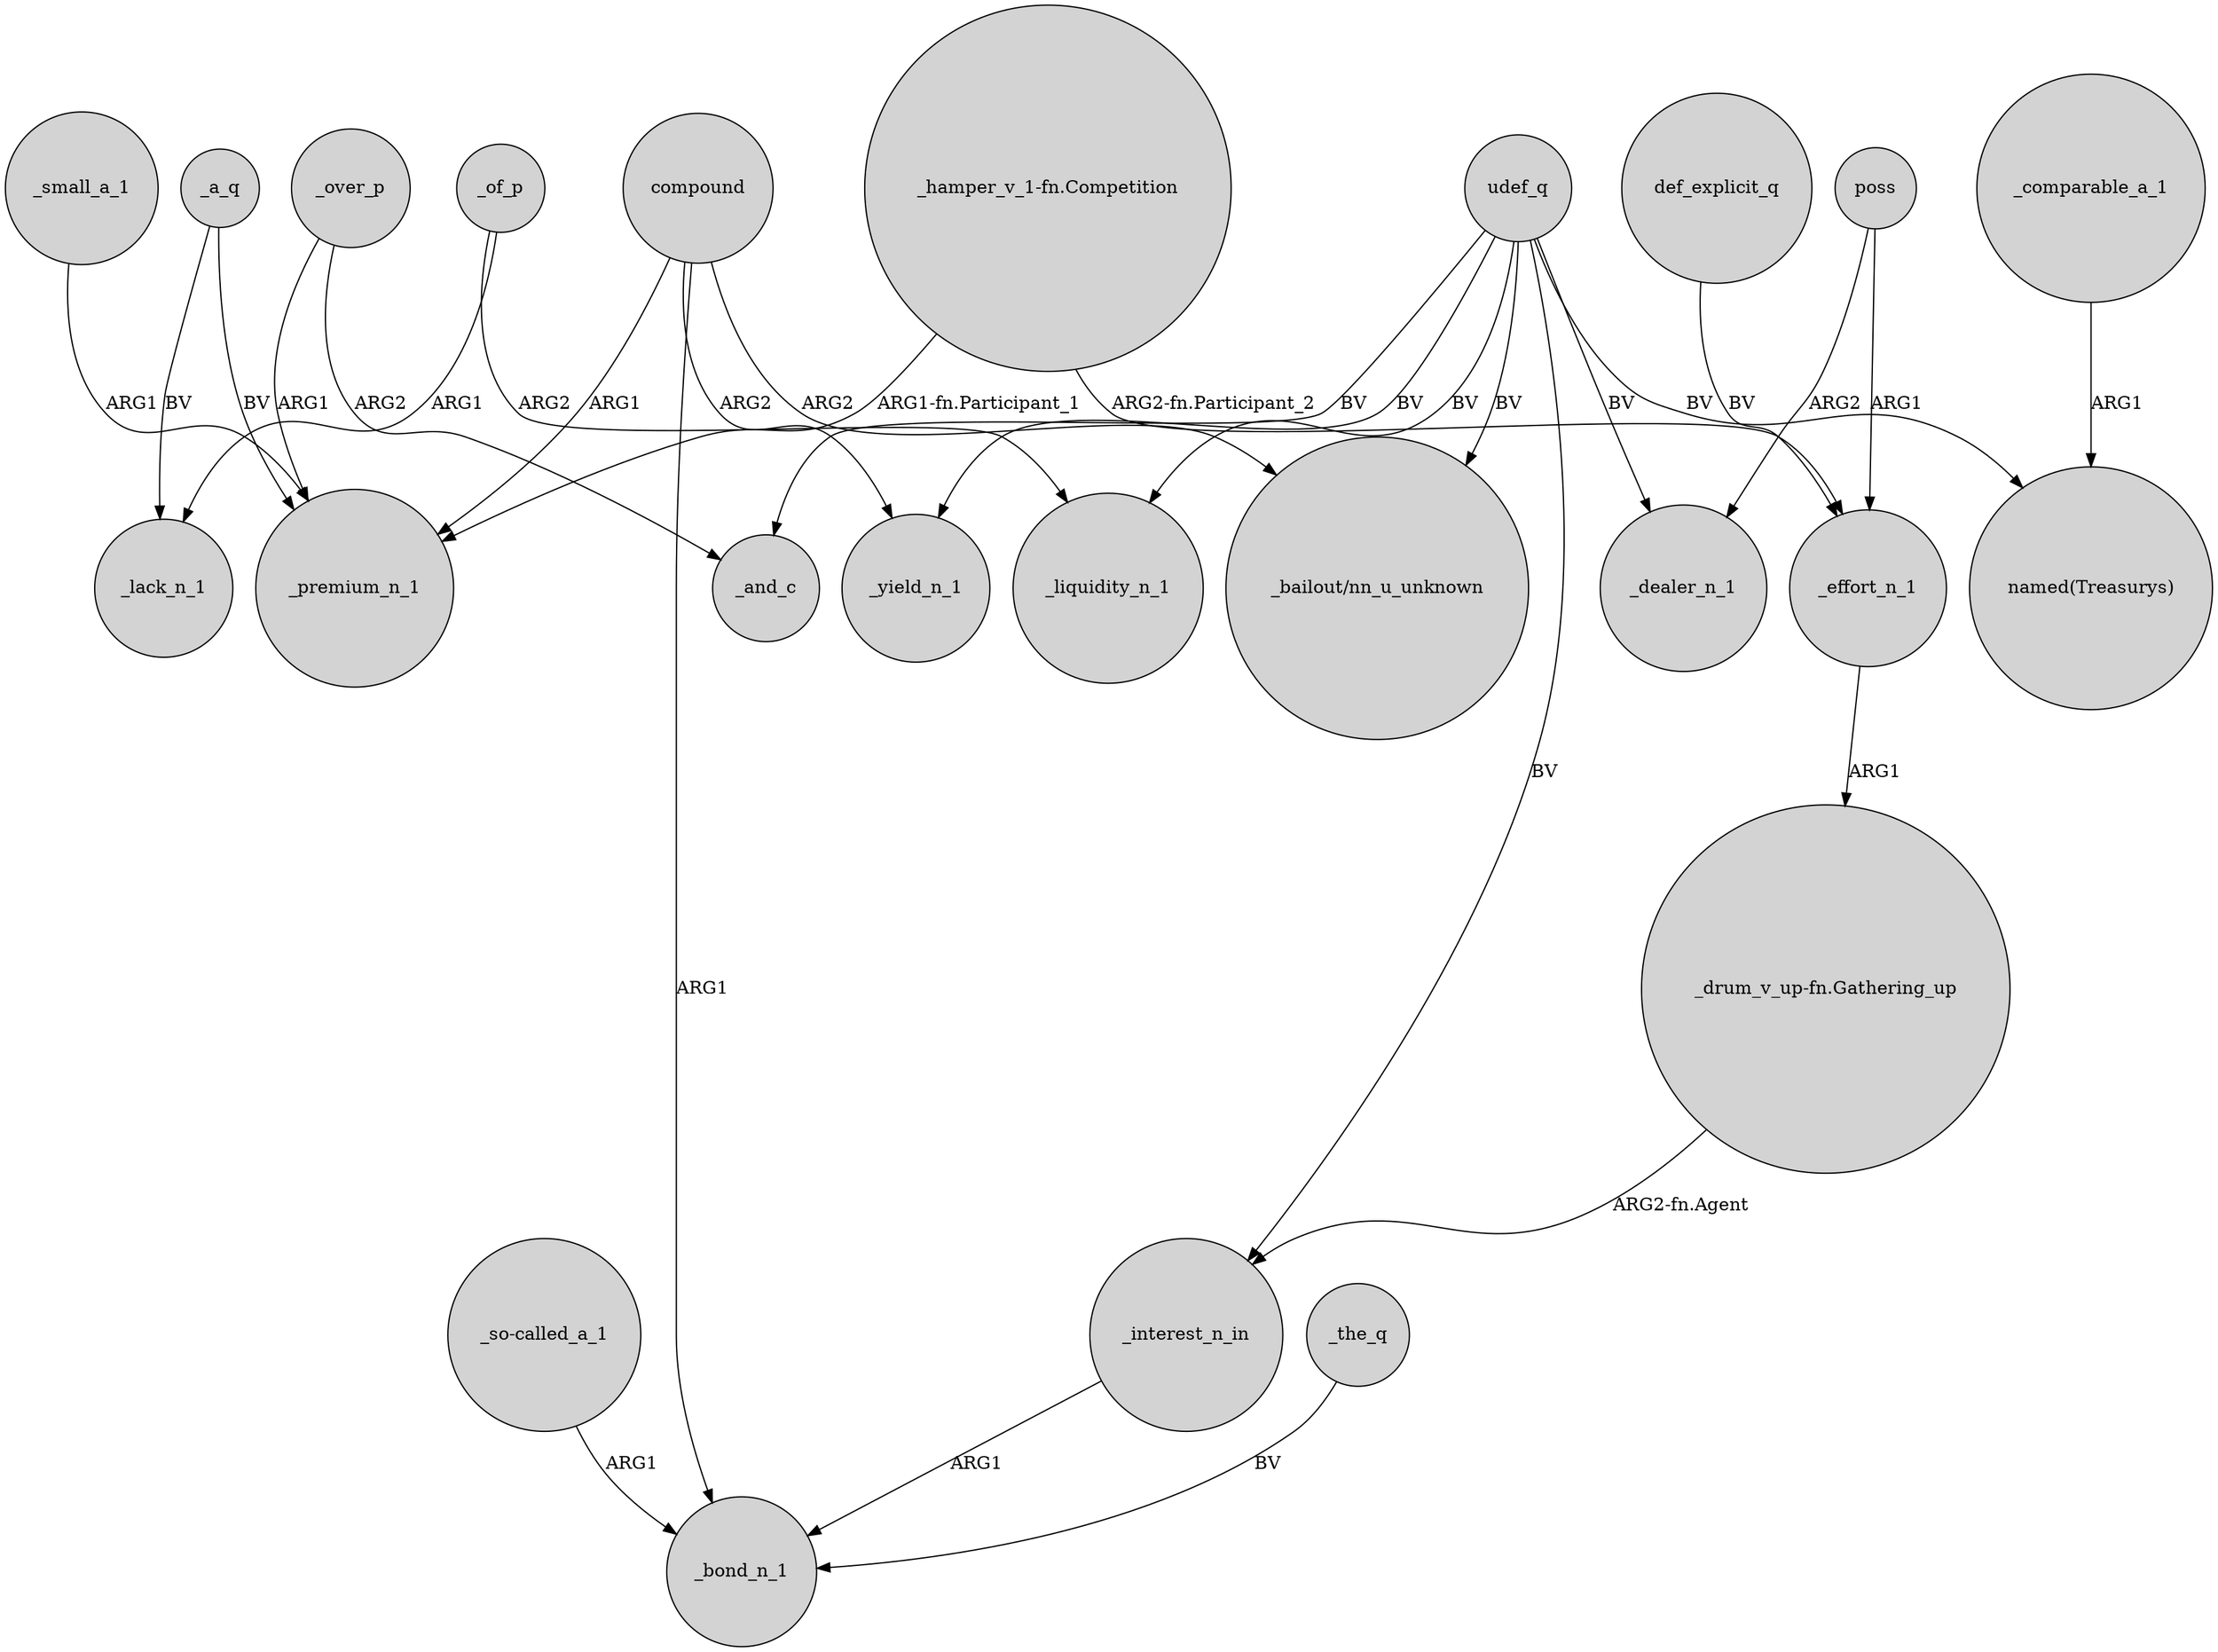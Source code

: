 digraph {
	node [shape=circle style=filled]
	_a_q -> _premium_n_1 [label=BV]
	"_so-called_a_1" -> _bond_n_1 [label=ARG1]
	def_explicit_q -> _effort_n_1 [label=BV]
	compound -> _yield_n_1 [label=ARG2]
	compound -> "_bailout/nn_u_unknown" [label=ARG2]
	"_hamper_v_1-fn.Competition" -> _effort_n_1 [label="ARG2-fn.Participant_2"]
	compound -> _bond_n_1 [label=ARG1]
	poss -> _effort_n_1 [label=ARG1]
	_a_q -> _lack_n_1 [label=BV]
	compound -> _premium_n_1 [label=ARG1]
	_of_p -> _lack_n_1 [label=ARG1]
	_over_p -> _premium_n_1 [label=ARG1]
	udef_q -> _and_c [label=BV]
	udef_q -> "_bailout/nn_u_unknown" [label=BV]
	_of_p -> _liquidity_n_1 [label=ARG2]
	"_drum_v_up-fn.Gathering_up" -> _interest_n_in [label="ARG2-fn.Agent"]
	udef_q -> _liquidity_n_1 [label=BV]
	_over_p -> _and_c [label=ARG2]
	udef_q -> _yield_n_1 [label=BV]
	udef_q -> _dealer_n_1 [label=BV]
	_small_a_1 -> _premium_n_1 [label=ARG1]
	poss -> _dealer_n_1 [label=ARG2]
	udef_q -> "named(Treasurys)" [label=BV]
	udef_q -> _interest_n_in [label=BV]
	_effort_n_1 -> "_drum_v_up-fn.Gathering_up" [label=ARG1]
	_comparable_a_1 -> "named(Treasurys)" [label=ARG1]
	"_hamper_v_1-fn.Competition" -> _premium_n_1 [label="ARG1-fn.Participant_1"]
	_the_q -> _bond_n_1 [label=BV]
	_interest_n_in -> _bond_n_1 [label=ARG1]
}
